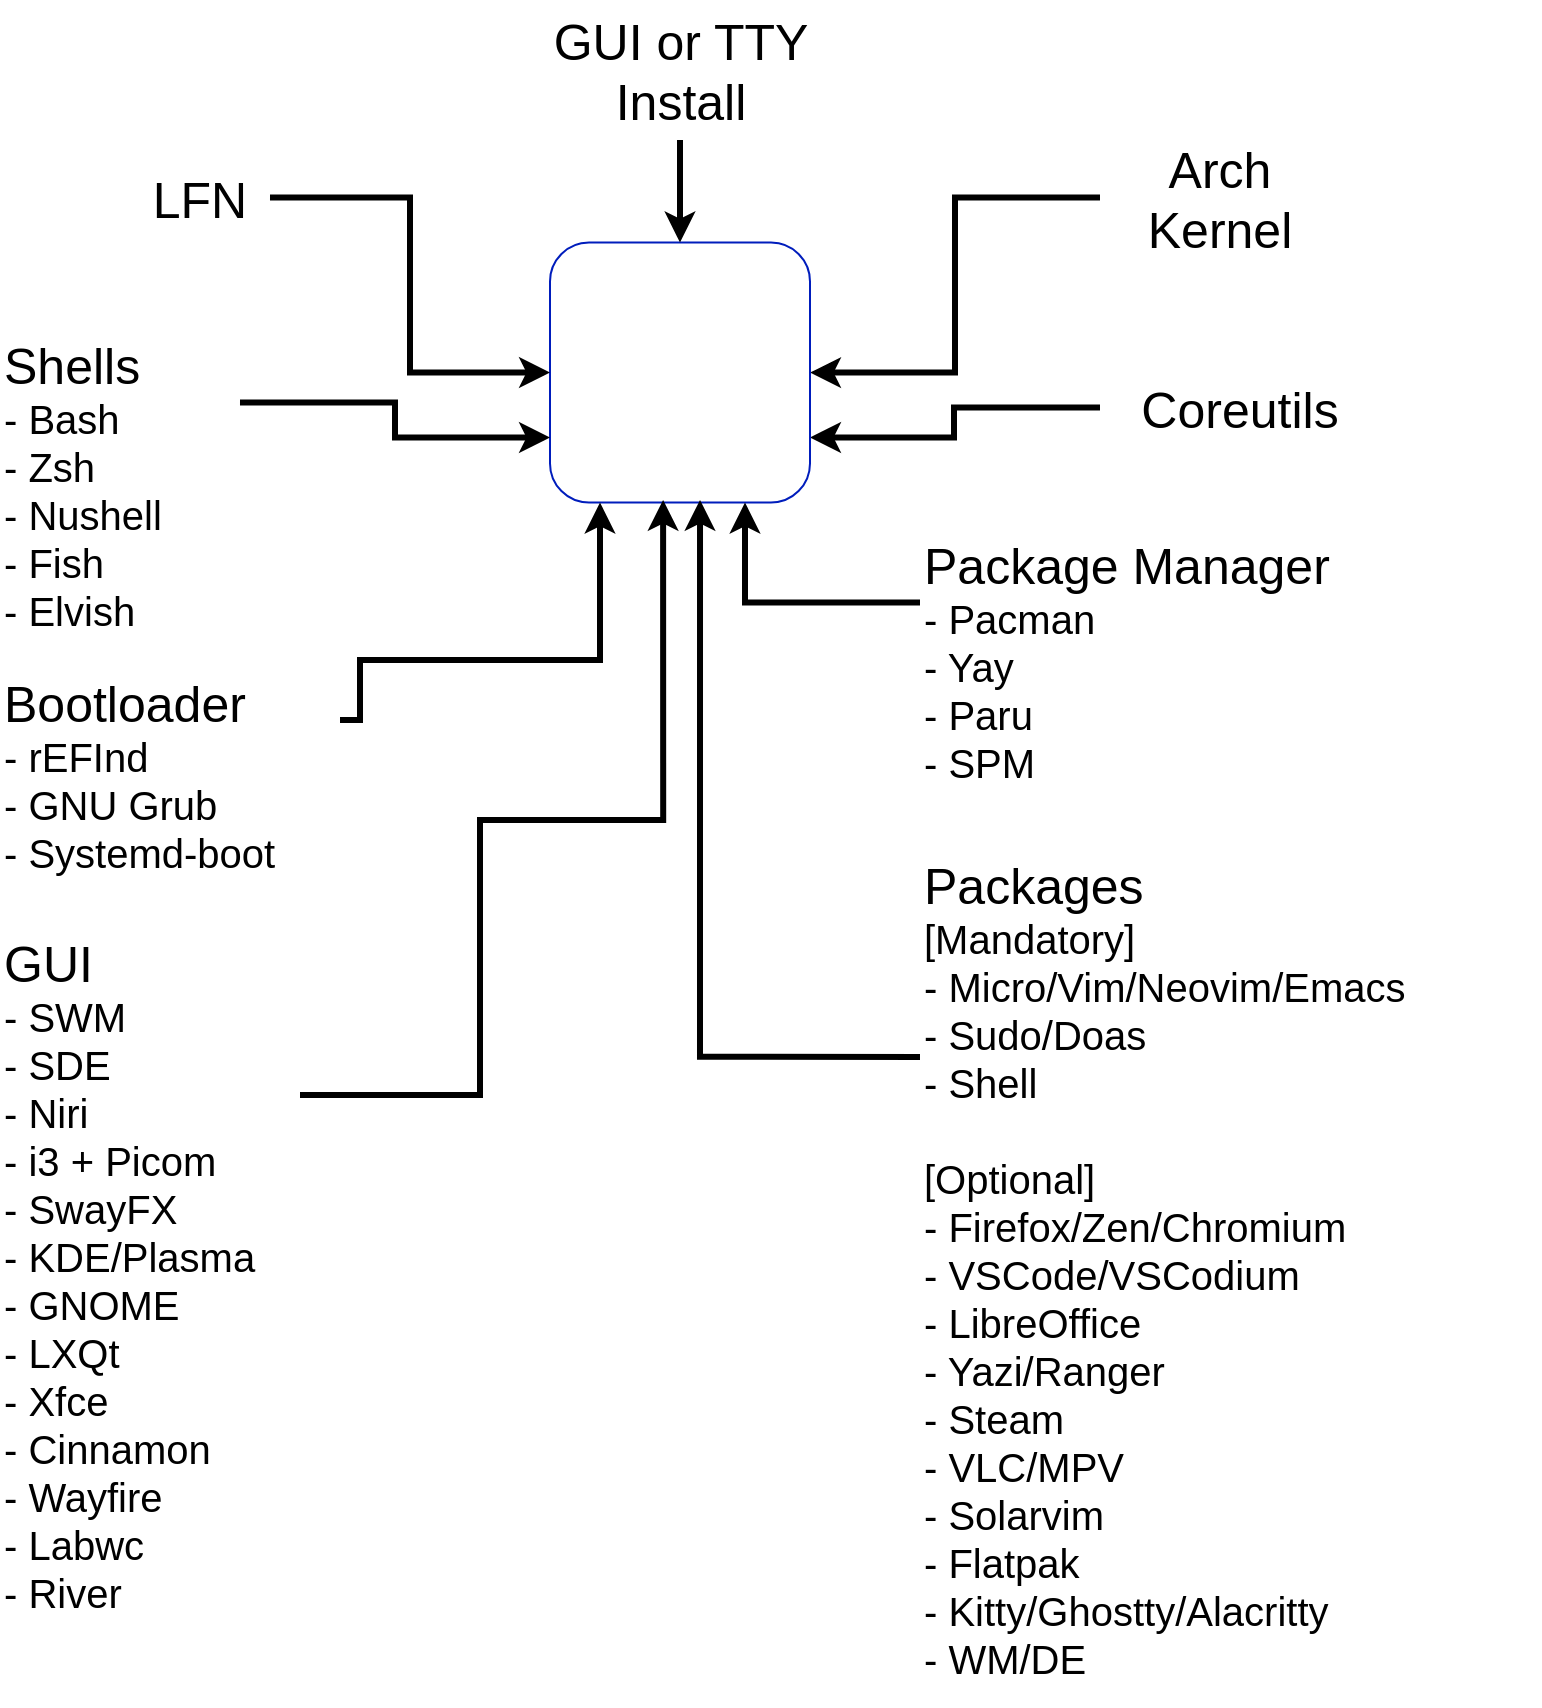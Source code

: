 <mxfile version="26.0.11">
  <diagram name="Page-1" id="1_7t-P76lmZtNRDh8vAA">
    <mxGraphModel dx="796" dy="486" grid="1" gridSize="10" guides="1" tooltips="1" connect="1" arrows="1" fold="1" page="1" pageScale="1" pageWidth="850" pageHeight="1100" math="0" shadow="0">
      <root>
        <mxCell id="0" />
        <mxCell id="1" parent="0" />
        <mxCell id="RPQStguwNUF31plh696X-48" value="" style="group;fontColor=light-dark(#000000,#000000);" vertex="1" connectable="0" parent="1">
          <mxGeometry x="70" y="120" width="770" height="850" as="geometry" />
        </mxCell>
        <mxCell id="RPQStguwNUF31plh696X-43" value="&lt;div&gt;&lt;font style=&quot;font-size: 25px;&quot;&gt;GUI&lt;/font&gt;&lt;/div&gt;&lt;div&gt;&lt;font style=&quot;font-size: 20px;&quot;&gt;- SWM&lt;/font&gt;&lt;/div&gt;&lt;div&gt;&lt;font style=&quot;font-size: 20px;&quot;&gt;- SDE&lt;/font&gt;&lt;/div&gt;&lt;div&gt;&lt;font style=&quot;font-size: 20px;&quot;&gt;- Niri&lt;/font&gt;&lt;/div&gt;&lt;div&gt;&lt;font style=&quot;font-size: 20px;&quot;&gt;- i3 + Picom&lt;/font&gt;&lt;/div&gt;&lt;div&gt;&lt;font style=&quot;font-size: 20px;&quot;&gt;- SwayFX&lt;/font&gt;&lt;/div&gt;&lt;div&gt;&lt;font style=&quot;font-size: 20px;&quot;&gt;- KDE/Plasma&lt;/font&gt;&lt;/div&gt;&lt;div&gt;&lt;font style=&quot;font-size: 20px;&quot;&gt;- GNOME&lt;/font&gt;&lt;/div&gt;&lt;div&gt;&lt;font style=&quot;font-size: 20px;&quot;&gt;- LXQt&lt;/font&gt;&lt;/div&gt;&lt;div&gt;&lt;font style=&quot;font-size: 20px;&quot;&gt;- Xfce&lt;/font&gt;&lt;/div&gt;&lt;div&gt;&lt;font style=&quot;font-size: 20px;&quot;&gt;- Cinnamon&lt;/font&gt;&lt;/div&gt;&lt;div&gt;&lt;font style=&quot;font-size: 20px;&quot;&gt;- Wayfire&lt;/font&gt;&lt;/div&gt;&lt;div&gt;&lt;font style=&quot;font-size: 20px;&quot;&gt;- Labwc&lt;/font&gt;&lt;/div&gt;&lt;div&gt;&lt;font style=&quot;font-size: 20px;&quot;&gt;- River&lt;/font&gt;&lt;/div&gt;" style="text;html=1;whiteSpace=wrap;overflow=hidden;rounded=0;fontColor=light-dark(#000000,#000000);" vertex="1" parent="RPQStguwNUF31plh696X-48">
          <mxGeometry y="460" width="150" height="350" as="geometry" />
        </mxCell>
        <mxCell id="RPQStguwNUF31plh696X-13" style="edgeStyle=orthogonalEdgeStyle;rounded=0;orthogonalLoop=1;jettySize=auto;html=1;exitX=0;exitY=0.5;exitDx=0;exitDy=0;fontColor=light-dark(#000000,#000000);strokeColor=light-dark(#000000,#000000);strokeWidth=3;" edge="1" parent="RPQStguwNUF31plh696X-48" source="RPQStguwNUF31plh696X-8" target="RPQStguwNUF31plh696X-1">
          <mxGeometry relative="1" as="geometry" />
        </mxCell>
        <mxCell id="RPQStguwNUF31plh696X-8" value="Arch Kernel" style="text;html=1;align=center;verticalAlign=middle;whiteSpace=wrap;rounded=0;fontSize=25;fontColor=light-dark(#000000,#000000);" vertex="1" parent="RPQStguwNUF31plh696X-48">
          <mxGeometry x="550" y="60" width="120" height="77.5" as="geometry" />
        </mxCell>
        <mxCell id="RPQStguwNUF31plh696X-20" style="edgeStyle=orthogonalEdgeStyle;rounded=0;orthogonalLoop=1;jettySize=auto;html=1;entryX=1;entryY=0.75;entryDx=0;entryDy=0;exitX=0;exitY=0.5;exitDx=0;exitDy=0;fontColor=light-dark(#000000,#000000);strokeColor=light-dark(#000000,#000000);strokeWidth=3;" edge="1" parent="RPQStguwNUF31plh696X-48" source="RPQStguwNUF31plh696X-10" target="RPQStguwNUF31plh696X-1">
          <mxGeometry relative="1" as="geometry">
            <Array as="points">
              <mxPoint x="477" y="204" />
              <mxPoint x="477" y="219" />
            </Array>
          </mxGeometry>
        </mxCell>
        <mxCell id="RPQStguwNUF31plh696X-10" value="Coreutils" style="text;html=1;align=center;verticalAlign=middle;whiteSpace=wrap;rounded=0;fontSize=25;fontColor=light-dark(#000000,#000000);" vertex="1" parent="RPQStguwNUF31plh696X-48">
          <mxGeometry x="550" y="170" width="140" height="67.5" as="geometry" />
        </mxCell>
        <mxCell id="RPQStguwNUF31plh696X-1" value="SongbirdOS" style="whiteSpace=wrap;html=1;aspect=fixed;fontSize=20;rounded=1;fontColor=#ffffff;fillColor=none;strokeColor=light-dark(#001DBC,#000000);" vertex="1" parent="RPQStguwNUF31plh696X-48">
          <mxGeometry x="275" y="121.25" width="130" height="130" as="geometry" />
        </mxCell>
        <mxCell id="RPQStguwNUF31plh696X-12" style="edgeStyle=orthogonalEdgeStyle;rounded=0;orthogonalLoop=1;jettySize=auto;html=1;exitX=1;exitY=0.5;exitDx=0;exitDy=0;entryX=0;entryY=0.5;entryDx=0;entryDy=0;fontColor=light-dark(#000000,#000000);strokeColor=light-dark(#000000,#000000);strokeWidth=3;" edge="1" parent="RPQStguwNUF31plh696X-48" source="RPQStguwNUF31plh696X-5" target="RPQStguwNUF31plh696X-1">
          <mxGeometry relative="1" as="geometry" />
        </mxCell>
        <mxCell id="RPQStguwNUF31plh696X-5" value="LFN" style="text;html=1;align=center;verticalAlign=middle;whiteSpace=wrap;rounded=0;fontSize=25;fontColor=light-dark(#000000,#000000);" vertex="1" parent="RPQStguwNUF31plh696X-48">
          <mxGeometry x="65" y="81.25" width="70" height="35" as="geometry" />
        </mxCell>
        <mxCell id="RPQStguwNUF31plh696X-30" value="&lt;div&gt;&lt;font style=&quot;font-size: 25px;&quot;&gt;Shells&lt;/font&gt;&lt;/div&gt;&lt;div&gt;&lt;font style=&quot;font-size: 20px;&quot;&gt;- Bash&lt;/font&gt;&lt;/div&gt;&lt;div&gt;&lt;font style=&quot;font-size: 20px;&quot;&gt;- Zsh&lt;/font&gt;&lt;/div&gt;&lt;div&gt;&lt;font style=&quot;font-size: 20px;&quot;&gt;- Nushell&lt;/font&gt;&lt;/div&gt;&lt;div&gt;&lt;font style=&quot;font-size: 20px;&quot;&gt;- Fish&lt;/font&gt;&lt;/div&gt;&lt;div&gt;&lt;font style=&quot;font-size: 20px;&quot;&gt;- Elvish&lt;/font&gt;&lt;/div&gt;" style="text;html=1;whiteSpace=wrap;overflow=hidden;rounded=0;fontColor=light-dark(#000000,#000000);" vertex="1" parent="RPQStguwNUF31plh696X-48">
          <mxGeometry y="161.25" width="120" height="160" as="geometry" />
        </mxCell>
        <mxCell id="RPQStguwNUF31plh696X-33" style="edgeStyle=orthogonalEdgeStyle;rounded=0;orthogonalLoop=1;jettySize=auto;html=1;exitX=1;exitY=0.25;exitDx=0;exitDy=0;entryX=0;entryY=0.75;entryDx=0;entryDy=0;fontColor=light-dark(#000000,#000000);strokeColor=light-dark(#000000,#000000);strokeWidth=3;" edge="1" parent="RPQStguwNUF31plh696X-48" source="RPQStguwNUF31plh696X-30" target="RPQStguwNUF31plh696X-1">
          <mxGeometry relative="1" as="geometry" />
        </mxCell>
        <mxCell id="RPQStguwNUF31plh696X-35" style="edgeStyle=orthogonalEdgeStyle;rounded=0;orthogonalLoop=1;jettySize=auto;html=1;exitX=0;exitY=0.25;exitDx=0;exitDy=0;entryX=0.75;entryY=1;entryDx=0;entryDy=0;fontColor=light-dark(#000000,#000000);strokeColor=light-dark(#000000,#000000);strokeWidth=3;" edge="1" parent="RPQStguwNUF31plh696X-48" source="RPQStguwNUF31plh696X-34" target="RPQStguwNUF31plh696X-1">
          <mxGeometry relative="1" as="geometry" />
        </mxCell>
        <mxCell id="RPQStguwNUF31plh696X-34" value="&lt;div&gt;&lt;font style=&quot;font-size: 25px;&quot;&gt;Package Manager&lt;br&gt;&lt;/font&gt;&lt;/div&gt;&lt;div&gt;&lt;font style=&quot;font-size: 20px;&quot;&gt;- Pacman&lt;/font&gt;&lt;/div&gt;&lt;div&gt;&lt;font style=&quot;font-size: 20px;&quot;&gt;- Yay&lt;/font&gt;&lt;/div&gt;&lt;div&gt;&lt;font style=&quot;font-size: 20px;&quot;&gt;- Paru&lt;/font&gt;&lt;/div&gt;&lt;div&gt;&lt;font style=&quot;font-size: 20px;&quot;&gt;- SPM&lt;/font&gt;&lt;/div&gt;" style="text;html=1;whiteSpace=wrap;overflow=hidden;rounded=0;fontColor=light-dark(#000000,#000000);" vertex="1" parent="RPQStguwNUF31plh696X-48">
          <mxGeometry x="460" y="261.25" width="230" height="160" as="geometry" />
        </mxCell>
        <mxCell id="RPQStguwNUF31plh696X-38" style="edgeStyle=orthogonalEdgeStyle;rounded=0;orthogonalLoop=1;jettySize=auto;html=1;entryX=0.5;entryY=0;entryDx=0;entryDy=0;fontColor=light-dark(#000000,#000000);strokeColor=light-dark(#000000,#000000);strokeWidth=3;" edge="1" parent="RPQStguwNUF31plh696X-48" source="RPQStguwNUF31plh696X-37" target="RPQStguwNUF31plh696X-1">
          <mxGeometry relative="1" as="geometry" />
        </mxCell>
        <mxCell id="RPQStguwNUF31plh696X-37" value="&lt;div&gt;&lt;font style=&quot;font-size: 25px;&quot;&gt;GUI or TTY&lt;/font&gt;&lt;/div&gt;&lt;div&gt;&lt;font style=&quot;font-size: 25px;&quot;&gt;Install&lt;/font&gt;&lt;/div&gt;" style="text;html=1;align=center;verticalAlign=middle;resizable=0;points=[];autosize=1;strokeColor=none;fillColor=none;fontColor=light-dark(#000000,#000000);" vertex="1" parent="RPQStguwNUF31plh696X-48">
          <mxGeometry x="255" width="170" height="70" as="geometry" />
        </mxCell>
        <mxCell id="RPQStguwNUF31plh696X-41" style="edgeStyle=orthogonalEdgeStyle;rounded=0;orthogonalLoop=1;jettySize=auto;html=1;entryX=0.5;entryY=1;entryDx=0;entryDy=0;exitX=1;exitY=0.25;exitDx=0;exitDy=0;fontColor=light-dark(#000000,#000000);strokeColor=light-dark(#000000,#000000);strokeWidth=3;" edge="1" parent="RPQStguwNUF31plh696X-48" source="RPQStguwNUF31plh696X-40">
          <mxGeometry relative="1" as="geometry">
            <mxPoint x="150" y="360" as="sourcePoint" />
            <mxPoint x="300" y="251.25" as="targetPoint" />
            <Array as="points">
              <mxPoint x="180" y="360" />
              <mxPoint x="180" y="330" />
              <mxPoint x="300" y="330" />
            </Array>
          </mxGeometry>
        </mxCell>
        <mxCell id="RPQStguwNUF31plh696X-40" value="&lt;div&gt;&lt;font style=&quot;font-size: 25px;&quot;&gt;Bootloader&lt;/font&gt;&lt;/div&gt;&lt;div&gt;&lt;font style=&quot;font-size: 20px;&quot;&gt;- rEFInd&lt;/font&gt;&lt;/div&gt;&lt;div&gt;&lt;font style=&quot;font-size: 20px;&quot;&gt;- GNU Grub&lt;/font&gt;&lt;/div&gt;&lt;div&gt;&lt;font style=&quot;font-size: 20px;&quot;&gt;- Systemd-boot&lt;/font&gt;&lt;/div&gt;" style="text;html=1;whiteSpace=wrap;overflow=hidden;rounded=0;fontColor=light-dark(#000000,#000000);" vertex="1" parent="RPQStguwNUF31plh696X-48">
          <mxGeometry y="330" width="170" height="120" as="geometry" />
        </mxCell>
        <mxCell id="RPQStguwNUF31plh696X-44" style="edgeStyle=orthogonalEdgeStyle;rounded=0;orthogonalLoop=1;jettySize=auto;html=1;exitX=1;exitY=0.25;exitDx=0;exitDy=0;entryX=0.435;entryY=0.99;entryDx=0;entryDy=0;entryPerimeter=0;fontColor=light-dark(#000000,#000000);strokeColor=light-dark(#000000,#000000);strokeWidth=3;" edge="1" parent="RPQStguwNUF31plh696X-48" source="RPQStguwNUF31plh696X-43" target="RPQStguwNUF31plh696X-1">
          <mxGeometry relative="1" as="geometry">
            <Array as="points">
              <mxPoint x="240" y="547" />
              <mxPoint x="240" y="410" />
              <mxPoint x="332" y="410" />
            </Array>
          </mxGeometry>
        </mxCell>
        <mxCell id="RPQStguwNUF31plh696X-45" value="&lt;div&gt;&lt;font style=&quot;font-size: 25px;&quot;&gt;Packages&lt;/font&gt;&lt;/div&gt;&lt;div&gt;&lt;font style=&quot;font-size: 20px;&quot;&gt;[Mandatory]&lt;/font&gt;&lt;/div&gt;&lt;div&gt;&lt;font style=&quot;font-size: 20px;&quot;&gt;- Micro/Vim/Neovim/Emacs&lt;/font&gt;&lt;/div&gt;&lt;div&gt;&lt;font style=&quot;font-size: 20px;&quot;&gt;- Sudo/Doas&lt;/font&gt;&lt;/div&gt;&lt;div&gt;&lt;font style=&quot;font-size: 20px;&quot;&gt;- Shell&lt;/font&gt;&lt;/div&gt;&lt;div&gt;&lt;font style=&quot;font-size: 20px;&quot;&gt;&lt;br&gt;&lt;/font&gt;&lt;/div&gt;&lt;div&gt;&lt;font style=&quot;font-size: 20px;&quot;&gt;[Optional]&lt;/font&gt;&lt;/div&gt;&lt;div&gt;&lt;font style=&quot;font-size: 20px;&quot;&gt;- Firefox/Zen/Chromium&lt;/font&gt;&lt;/div&gt;&lt;div&gt;&lt;font style=&quot;font-size: 20px;&quot;&gt;- VSCode/VSCodium&lt;/font&gt;&lt;/div&gt;&lt;div&gt;&lt;font style=&quot;font-size: 20px;&quot;&gt;- LibreOffice&lt;/font&gt;&lt;/div&gt;&lt;div&gt;&lt;font style=&quot;font-size: 20px;&quot;&gt;- Yazi/Ranger&lt;/font&gt;&lt;/div&gt;&lt;div&gt;&lt;font style=&quot;font-size: 20px;&quot;&gt;- Steam&lt;/font&gt;&lt;/div&gt;&lt;div&gt;&lt;font style=&quot;font-size: 20px;&quot;&gt;- VLC/MPV&lt;/font&gt;&lt;/div&gt;&lt;div&gt;&lt;font style=&quot;font-size: 20px;&quot;&gt;- Solarvim&lt;/font&gt;&lt;/div&gt;&lt;div&gt;&lt;font style=&quot;font-size: 20px;&quot;&gt;- Flatpak&lt;/font&gt;&lt;/div&gt;&lt;div&gt;&lt;font style=&quot;font-size: 20px;&quot;&gt;- Kitty/Ghostty/Alacritty&lt;/font&gt;&lt;/div&gt;&lt;div&gt;&lt;font style=&quot;font-size: 20px;&quot;&gt;- WM/DE&lt;/font&gt;&lt;/div&gt;" style="text;html=1;whiteSpace=wrap;overflow=hidden;rounded=0;fontColor=light-dark(#000000,#000000);" vertex="1" parent="RPQStguwNUF31plh696X-48">
          <mxGeometry x="460" y="421.25" width="310" height="428.75" as="geometry" />
        </mxCell>
        <mxCell id="RPQStguwNUF31plh696X-46" style="edgeStyle=orthogonalEdgeStyle;rounded=0;orthogonalLoop=1;jettySize=auto;html=1;exitX=0;exitY=0.25;exitDx=0;exitDy=0;entryX=0.577;entryY=0.99;entryDx=0;entryDy=0;entryPerimeter=0;fontColor=light-dark(#000000,#000000);strokeColor=light-dark(#000000,#000000);strokeWidth=3;" edge="1" parent="RPQStguwNUF31plh696X-48" source="RPQStguwNUF31plh696X-45" target="RPQStguwNUF31plh696X-1">
          <mxGeometry relative="1" as="geometry" />
        </mxCell>
      </root>
    </mxGraphModel>
  </diagram>
</mxfile>
